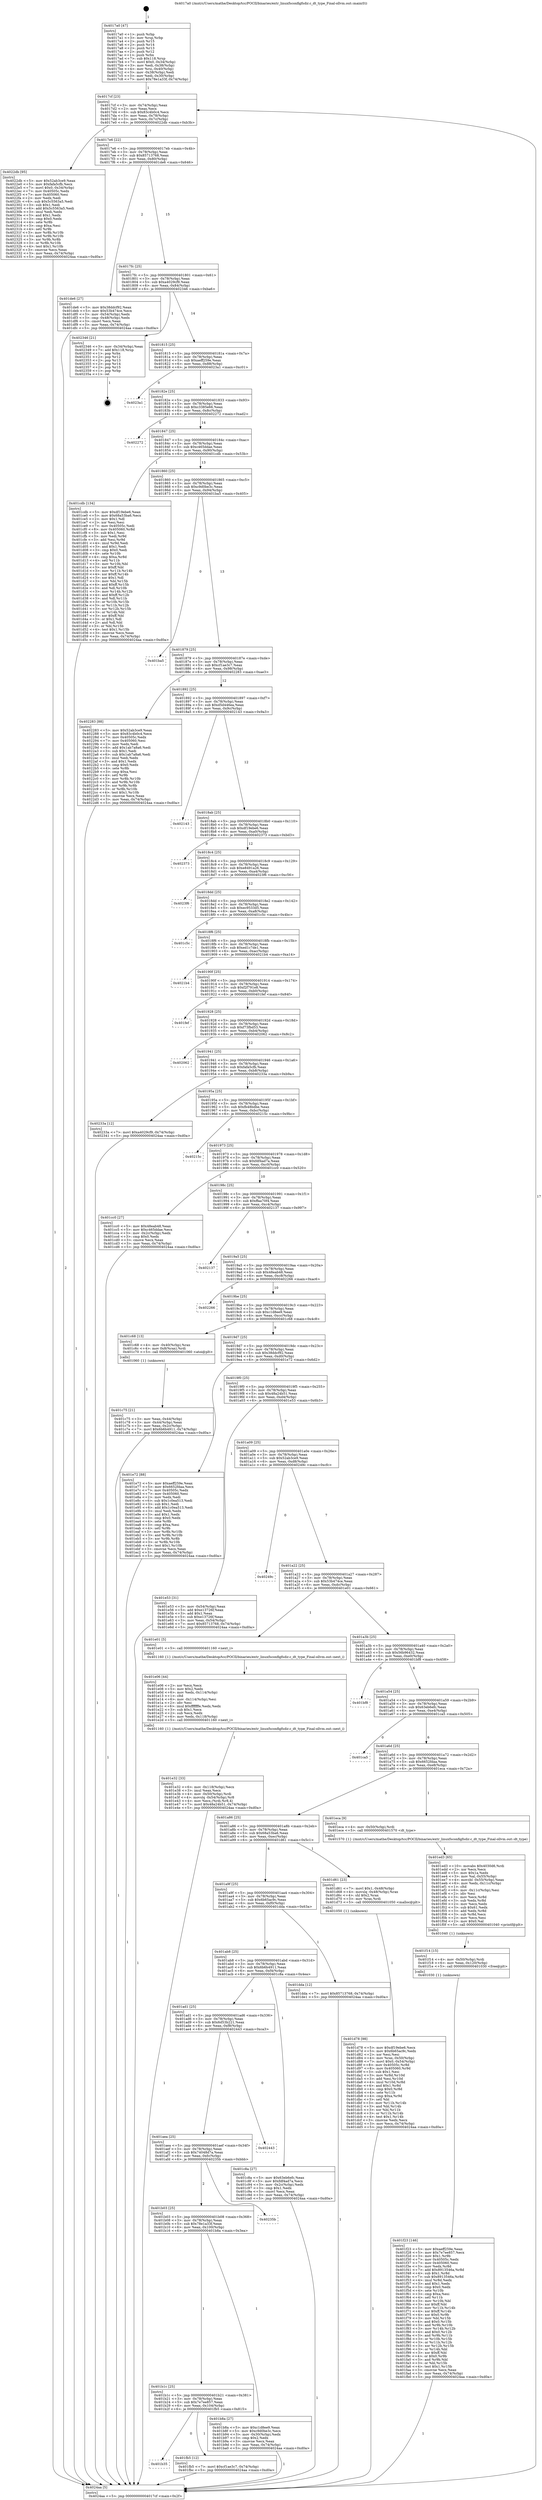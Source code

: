 digraph "0x4017a0" {
  label = "0x4017a0 (/mnt/c/Users/mathe/Desktop/tcc/POCII/binaries/extr_linuxfsconfigfsdir.c_dt_type_Final-ollvm.out::main(0))"
  labelloc = "t"
  node[shape=record]

  Entry [label="",width=0.3,height=0.3,shape=circle,fillcolor=black,style=filled]
  "0x4017cf" [label="{
     0x4017cf [23]\l
     | [instrs]\l
     &nbsp;&nbsp;0x4017cf \<+3\>: mov -0x74(%rbp),%eax\l
     &nbsp;&nbsp;0x4017d2 \<+2\>: mov %eax,%ecx\l
     &nbsp;&nbsp;0x4017d4 \<+6\>: sub $0x83c4b0c4,%ecx\l
     &nbsp;&nbsp;0x4017da \<+3\>: mov %eax,-0x78(%rbp)\l
     &nbsp;&nbsp;0x4017dd \<+3\>: mov %ecx,-0x7c(%rbp)\l
     &nbsp;&nbsp;0x4017e0 \<+6\>: je 00000000004022db \<main+0xb3b\>\l
  }"]
  "0x4022db" [label="{
     0x4022db [95]\l
     | [instrs]\l
     &nbsp;&nbsp;0x4022db \<+5\>: mov $0x52ab3ce9,%eax\l
     &nbsp;&nbsp;0x4022e0 \<+5\>: mov $0xfafa5cfb,%ecx\l
     &nbsp;&nbsp;0x4022e5 \<+7\>: movl $0x0,-0x34(%rbp)\l
     &nbsp;&nbsp;0x4022ec \<+7\>: mov 0x40505c,%edx\l
     &nbsp;&nbsp;0x4022f3 \<+7\>: mov 0x405060,%esi\l
     &nbsp;&nbsp;0x4022fa \<+2\>: mov %edx,%edi\l
     &nbsp;&nbsp;0x4022fc \<+6\>: sub $0x5c5563a5,%edi\l
     &nbsp;&nbsp;0x402302 \<+3\>: sub $0x1,%edi\l
     &nbsp;&nbsp;0x402305 \<+6\>: add $0x5c5563a5,%edi\l
     &nbsp;&nbsp;0x40230b \<+3\>: imul %edi,%edx\l
     &nbsp;&nbsp;0x40230e \<+3\>: and $0x1,%edx\l
     &nbsp;&nbsp;0x402311 \<+3\>: cmp $0x0,%edx\l
     &nbsp;&nbsp;0x402314 \<+4\>: sete %r8b\l
     &nbsp;&nbsp;0x402318 \<+3\>: cmp $0xa,%esi\l
     &nbsp;&nbsp;0x40231b \<+4\>: setl %r9b\l
     &nbsp;&nbsp;0x40231f \<+3\>: mov %r8b,%r10b\l
     &nbsp;&nbsp;0x402322 \<+3\>: and %r9b,%r10b\l
     &nbsp;&nbsp;0x402325 \<+3\>: xor %r9b,%r8b\l
     &nbsp;&nbsp;0x402328 \<+3\>: or %r8b,%r10b\l
     &nbsp;&nbsp;0x40232b \<+4\>: test $0x1,%r10b\l
     &nbsp;&nbsp;0x40232f \<+3\>: cmovne %ecx,%eax\l
     &nbsp;&nbsp;0x402332 \<+3\>: mov %eax,-0x74(%rbp)\l
     &nbsp;&nbsp;0x402335 \<+5\>: jmp 00000000004024aa \<main+0xd0a\>\l
  }"]
  "0x4017e6" [label="{
     0x4017e6 [22]\l
     | [instrs]\l
     &nbsp;&nbsp;0x4017e6 \<+5\>: jmp 00000000004017eb \<main+0x4b\>\l
     &nbsp;&nbsp;0x4017eb \<+3\>: mov -0x78(%rbp),%eax\l
     &nbsp;&nbsp;0x4017ee \<+5\>: sub $0x85713768,%eax\l
     &nbsp;&nbsp;0x4017f3 \<+3\>: mov %eax,-0x80(%rbp)\l
     &nbsp;&nbsp;0x4017f6 \<+6\>: je 0000000000401de6 \<main+0x646\>\l
  }"]
  Exit [label="",width=0.3,height=0.3,shape=circle,fillcolor=black,style=filled,peripheries=2]
  "0x401de6" [label="{
     0x401de6 [27]\l
     | [instrs]\l
     &nbsp;&nbsp;0x401de6 \<+5\>: mov $0x38ddcf92,%eax\l
     &nbsp;&nbsp;0x401deb \<+5\>: mov $0x53b474ce,%ecx\l
     &nbsp;&nbsp;0x401df0 \<+3\>: mov -0x54(%rbp),%edx\l
     &nbsp;&nbsp;0x401df3 \<+3\>: cmp -0x48(%rbp),%edx\l
     &nbsp;&nbsp;0x401df6 \<+3\>: cmovl %ecx,%eax\l
     &nbsp;&nbsp;0x401df9 \<+3\>: mov %eax,-0x74(%rbp)\l
     &nbsp;&nbsp;0x401dfc \<+5\>: jmp 00000000004024aa \<main+0xd0a\>\l
  }"]
  "0x4017fc" [label="{
     0x4017fc [25]\l
     | [instrs]\l
     &nbsp;&nbsp;0x4017fc \<+5\>: jmp 0000000000401801 \<main+0x61\>\l
     &nbsp;&nbsp;0x401801 \<+3\>: mov -0x78(%rbp),%eax\l
     &nbsp;&nbsp;0x401804 \<+5\>: sub $0xa4029cf9,%eax\l
     &nbsp;&nbsp;0x401809 \<+6\>: mov %eax,-0x84(%rbp)\l
     &nbsp;&nbsp;0x40180f \<+6\>: je 0000000000402346 \<main+0xba6\>\l
  }"]
  "0x401b35" [label="{
     0x401b35\l
  }", style=dashed]
  "0x402346" [label="{
     0x402346 [21]\l
     | [instrs]\l
     &nbsp;&nbsp;0x402346 \<+3\>: mov -0x34(%rbp),%eax\l
     &nbsp;&nbsp;0x402349 \<+7\>: add $0x118,%rsp\l
     &nbsp;&nbsp;0x402350 \<+1\>: pop %rbx\l
     &nbsp;&nbsp;0x402351 \<+2\>: pop %r12\l
     &nbsp;&nbsp;0x402353 \<+2\>: pop %r13\l
     &nbsp;&nbsp;0x402355 \<+2\>: pop %r14\l
     &nbsp;&nbsp;0x402357 \<+2\>: pop %r15\l
     &nbsp;&nbsp;0x402359 \<+1\>: pop %rbp\l
     &nbsp;&nbsp;0x40235a \<+1\>: ret\l
  }"]
  "0x401815" [label="{
     0x401815 [25]\l
     | [instrs]\l
     &nbsp;&nbsp;0x401815 \<+5\>: jmp 000000000040181a \<main+0x7a\>\l
     &nbsp;&nbsp;0x40181a \<+3\>: mov -0x78(%rbp),%eax\l
     &nbsp;&nbsp;0x40181d \<+5\>: sub $0xaeff259e,%eax\l
     &nbsp;&nbsp;0x401822 \<+6\>: mov %eax,-0x88(%rbp)\l
     &nbsp;&nbsp;0x401828 \<+6\>: je 00000000004023a1 \<main+0xc01\>\l
  }"]
  "0x401fb5" [label="{
     0x401fb5 [12]\l
     | [instrs]\l
     &nbsp;&nbsp;0x401fb5 \<+7\>: movl $0xcf1ae3c7,-0x74(%rbp)\l
     &nbsp;&nbsp;0x401fbc \<+5\>: jmp 00000000004024aa \<main+0xd0a\>\l
  }"]
  "0x4023a1" [label="{
     0x4023a1\l
  }", style=dashed]
  "0x40182e" [label="{
     0x40182e [25]\l
     | [instrs]\l
     &nbsp;&nbsp;0x40182e \<+5\>: jmp 0000000000401833 \<main+0x93\>\l
     &nbsp;&nbsp;0x401833 \<+3\>: mov -0x78(%rbp),%eax\l
     &nbsp;&nbsp;0x401836 \<+5\>: sub $0xc3385e66,%eax\l
     &nbsp;&nbsp;0x40183b \<+6\>: mov %eax,-0x8c(%rbp)\l
     &nbsp;&nbsp;0x401841 \<+6\>: je 0000000000402272 \<main+0xad2\>\l
  }"]
  "0x401f23" [label="{
     0x401f23 [146]\l
     | [instrs]\l
     &nbsp;&nbsp;0x401f23 \<+5\>: mov $0xaeff259e,%eax\l
     &nbsp;&nbsp;0x401f28 \<+5\>: mov $0x7e7ee857,%ecx\l
     &nbsp;&nbsp;0x401f2d \<+3\>: mov $0x1,%r9b\l
     &nbsp;&nbsp;0x401f30 \<+7\>: mov 0x40505c,%edx\l
     &nbsp;&nbsp;0x401f37 \<+7\>: mov 0x405060,%esi\l
     &nbsp;&nbsp;0x401f3e \<+3\>: mov %edx,%r8d\l
     &nbsp;&nbsp;0x401f41 \<+7\>: add $0x8913546a,%r8d\l
     &nbsp;&nbsp;0x401f48 \<+4\>: sub $0x1,%r8d\l
     &nbsp;&nbsp;0x401f4c \<+7\>: sub $0x8913546a,%r8d\l
     &nbsp;&nbsp;0x401f53 \<+4\>: imul %r8d,%edx\l
     &nbsp;&nbsp;0x401f57 \<+3\>: and $0x1,%edx\l
     &nbsp;&nbsp;0x401f5a \<+3\>: cmp $0x0,%edx\l
     &nbsp;&nbsp;0x401f5d \<+4\>: sete %r10b\l
     &nbsp;&nbsp;0x401f61 \<+3\>: cmp $0xa,%esi\l
     &nbsp;&nbsp;0x401f64 \<+4\>: setl %r11b\l
     &nbsp;&nbsp;0x401f68 \<+3\>: mov %r10b,%bl\l
     &nbsp;&nbsp;0x401f6b \<+3\>: xor $0xff,%bl\l
     &nbsp;&nbsp;0x401f6e \<+3\>: mov %r11b,%r14b\l
     &nbsp;&nbsp;0x401f71 \<+4\>: xor $0xff,%r14b\l
     &nbsp;&nbsp;0x401f75 \<+4\>: xor $0x0,%r9b\l
     &nbsp;&nbsp;0x401f79 \<+3\>: mov %bl,%r15b\l
     &nbsp;&nbsp;0x401f7c \<+4\>: and $0x0,%r15b\l
     &nbsp;&nbsp;0x401f80 \<+3\>: and %r9b,%r10b\l
     &nbsp;&nbsp;0x401f83 \<+3\>: mov %r14b,%r12b\l
     &nbsp;&nbsp;0x401f86 \<+4\>: and $0x0,%r12b\l
     &nbsp;&nbsp;0x401f8a \<+3\>: and %r9b,%r11b\l
     &nbsp;&nbsp;0x401f8d \<+3\>: or %r10b,%r15b\l
     &nbsp;&nbsp;0x401f90 \<+3\>: or %r11b,%r12b\l
     &nbsp;&nbsp;0x401f93 \<+3\>: xor %r12b,%r15b\l
     &nbsp;&nbsp;0x401f96 \<+3\>: or %r14b,%bl\l
     &nbsp;&nbsp;0x401f99 \<+3\>: xor $0xff,%bl\l
     &nbsp;&nbsp;0x401f9c \<+4\>: or $0x0,%r9b\l
     &nbsp;&nbsp;0x401fa0 \<+3\>: and %r9b,%bl\l
     &nbsp;&nbsp;0x401fa3 \<+3\>: or %bl,%r15b\l
     &nbsp;&nbsp;0x401fa6 \<+4\>: test $0x1,%r15b\l
     &nbsp;&nbsp;0x401faa \<+3\>: cmovne %ecx,%eax\l
     &nbsp;&nbsp;0x401fad \<+3\>: mov %eax,-0x74(%rbp)\l
     &nbsp;&nbsp;0x401fb0 \<+5\>: jmp 00000000004024aa \<main+0xd0a\>\l
  }"]
  "0x402272" [label="{
     0x402272\l
  }", style=dashed]
  "0x401847" [label="{
     0x401847 [25]\l
     | [instrs]\l
     &nbsp;&nbsp;0x401847 \<+5\>: jmp 000000000040184c \<main+0xac\>\l
     &nbsp;&nbsp;0x40184c \<+3\>: mov -0x78(%rbp),%eax\l
     &nbsp;&nbsp;0x40184f \<+5\>: sub $0xc465ddae,%eax\l
     &nbsp;&nbsp;0x401854 \<+6\>: mov %eax,-0x90(%rbp)\l
     &nbsp;&nbsp;0x40185a \<+6\>: je 0000000000401cdb \<main+0x53b\>\l
  }"]
  "0x401f14" [label="{
     0x401f14 [15]\l
     | [instrs]\l
     &nbsp;&nbsp;0x401f14 \<+4\>: mov -0x50(%rbp),%rdi\l
     &nbsp;&nbsp;0x401f18 \<+6\>: mov %eax,-0x120(%rbp)\l
     &nbsp;&nbsp;0x401f1e \<+5\>: call 0000000000401030 \<free@plt\>\l
     | [calls]\l
     &nbsp;&nbsp;0x401030 \{1\} (unknown)\l
  }"]
  "0x401cdb" [label="{
     0x401cdb [134]\l
     | [instrs]\l
     &nbsp;&nbsp;0x401cdb \<+5\>: mov $0xdf19ebe6,%eax\l
     &nbsp;&nbsp;0x401ce0 \<+5\>: mov $0x68a53ba6,%ecx\l
     &nbsp;&nbsp;0x401ce5 \<+2\>: mov $0x1,%dl\l
     &nbsp;&nbsp;0x401ce7 \<+2\>: xor %esi,%esi\l
     &nbsp;&nbsp;0x401ce9 \<+7\>: mov 0x40505c,%edi\l
     &nbsp;&nbsp;0x401cf0 \<+8\>: mov 0x405060,%r8d\l
     &nbsp;&nbsp;0x401cf8 \<+3\>: sub $0x1,%esi\l
     &nbsp;&nbsp;0x401cfb \<+3\>: mov %edi,%r9d\l
     &nbsp;&nbsp;0x401cfe \<+3\>: add %esi,%r9d\l
     &nbsp;&nbsp;0x401d01 \<+4\>: imul %r9d,%edi\l
     &nbsp;&nbsp;0x401d05 \<+3\>: and $0x1,%edi\l
     &nbsp;&nbsp;0x401d08 \<+3\>: cmp $0x0,%edi\l
     &nbsp;&nbsp;0x401d0b \<+4\>: sete %r10b\l
     &nbsp;&nbsp;0x401d0f \<+4\>: cmp $0xa,%r8d\l
     &nbsp;&nbsp;0x401d13 \<+4\>: setl %r11b\l
     &nbsp;&nbsp;0x401d17 \<+3\>: mov %r10b,%bl\l
     &nbsp;&nbsp;0x401d1a \<+3\>: xor $0xff,%bl\l
     &nbsp;&nbsp;0x401d1d \<+3\>: mov %r11b,%r14b\l
     &nbsp;&nbsp;0x401d20 \<+4\>: xor $0xff,%r14b\l
     &nbsp;&nbsp;0x401d24 \<+3\>: xor $0x1,%dl\l
     &nbsp;&nbsp;0x401d27 \<+3\>: mov %bl,%r15b\l
     &nbsp;&nbsp;0x401d2a \<+4\>: and $0xff,%r15b\l
     &nbsp;&nbsp;0x401d2e \<+3\>: and %dl,%r10b\l
     &nbsp;&nbsp;0x401d31 \<+3\>: mov %r14b,%r12b\l
     &nbsp;&nbsp;0x401d34 \<+4\>: and $0xff,%r12b\l
     &nbsp;&nbsp;0x401d38 \<+3\>: and %dl,%r11b\l
     &nbsp;&nbsp;0x401d3b \<+3\>: or %r10b,%r15b\l
     &nbsp;&nbsp;0x401d3e \<+3\>: or %r11b,%r12b\l
     &nbsp;&nbsp;0x401d41 \<+3\>: xor %r12b,%r15b\l
     &nbsp;&nbsp;0x401d44 \<+3\>: or %r14b,%bl\l
     &nbsp;&nbsp;0x401d47 \<+3\>: xor $0xff,%bl\l
     &nbsp;&nbsp;0x401d4a \<+3\>: or $0x1,%dl\l
     &nbsp;&nbsp;0x401d4d \<+2\>: and %dl,%bl\l
     &nbsp;&nbsp;0x401d4f \<+3\>: or %bl,%r15b\l
     &nbsp;&nbsp;0x401d52 \<+4\>: test $0x1,%r15b\l
     &nbsp;&nbsp;0x401d56 \<+3\>: cmovne %ecx,%eax\l
     &nbsp;&nbsp;0x401d59 \<+3\>: mov %eax,-0x74(%rbp)\l
     &nbsp;&nbsp;0x401d5c \<+5\>: jmp 00000000004024aa \<main+0xd0a\>\l
  }"]
  "0x401860" [label="{
     0x401860 [25]\l
     | [instrs]\l
     &nbsp;&nbsp;0x401860 \<+5\>: jmp 0000000000401865 \<main+0xc5\>\l
     &nbsp;&nbsp;0x401865 \<+3\>: mov -0x78(%rbp),%eax\l
     &nbsp;&nbsp;0x401868 \<+5\>: sub $0xc9d0be3c,%eax\l
     &nbsp;&nbsp;0x40186d \<+6\>: mov %eax,-0x94(%rbp)\l
     &nbsp;&nbsp;0x401873 \<+6\>: je 0000000000401ba5 \<main+0x405\>\l
  }"]
  "0x401ed3" [label="{
     0x401ed3 [65]\l
     | [instrs]\l
     &nbsp;&nbsp;0x401ed3 \<+10\>: movabs $0x4030d6,%rdi\l
     &nbsp;&nbsp;0x401edd \<+2\>: xor %ecx,%ecx\l
     &nbsp;&nbsp;0x401edf \<+5\>: mov $0x1a,%edx\l
     &nbsp;&nbsp;0x401ee4 \<+3\>: mov %al,-0x55(%rbp)\l
     &nbsp;&nbsp;0x401ee7 \<+4\>: movzbl -0x55(%rbp),%eax\l
     &nbsp;&nbsp;0x401eeb \<+6\>: mov %edx,-0x11c(%rbp)\l
     &nbsp;&nbsp;0x401ef1 \<+1\>: cltd\l
     &nbsp;&nbsp;0x401ef2 \<+6\>: mov -0x11c(%rbp),%esi\l
     &nbsp;&nbsp;0x401ef8 \<+2\>: idiv %esi\l
     &nbsp;&nbsp;0x401efa \<+3\>: mov %ecx,%r8d\l
     &nbsp;&nbsp;0x401efd \<+3\>: sub %edx,%r8d\l
     &nbsp;&nbsp;0x401f00 \<+2\>: mov %ecx,%edx\l
     &nbsp;&nbsp;0x401f02 \<+3\>: sub $0x61,%edx\l
     &nbsp;&nbsp;0x401f05 \<+3\>: add %edx,%r8d\l
     &nbsp;&nbsp;0x401f08 \<+3\>: sub %r8d,%ecx\l
     &nbsp;&nbsp;0x401f0b \<+2\>: mov %ecx,%esi\l
     &nbsp;&nbsp;0x401f0d \<+2\>: mov $0x0,%al\l
     &nbsp;&nbsp;0x401f0f \<+5\>: call 0000000000401040 \<printf@plt\>\l
     | [calls]\l
     &nbsp;&nbsp;0x401040 \{1\} (unknown)\l
  }"]
  "0x401ba5" [label="{
     0x401ba5\l
  }", style=dashed]
  "0x401879" [label="{
     0x401879 [25]\l
     | [instrs]\l
     &nbsp;&nbsp;0x401879 \<+5\>: jmp 000000000040187e \<main+0xde\>\l
     &nbsp;&nbsp;0x40187e \<+3\>: mov -0x78(%rbp),%eax\l
     &nbsp;&nbsp;0x401881 \<+5\>: sub $0xcf1ae3c7,%eax\l
     &nbsp;&nbsp;0x401886 \<+6\>: mov %eax,-0x98(%rbp)\l
     &nbsp;&nbsp;0x40188c \<+6\>: je 0000000000402283 \<main+0xae3\>\l
  }"]
  "0x401e32" [label="{
     0x401e32 [33]\l
     | [instrs]\l
     &nbsp;&nbsp;0x401e32 \<+6\>: mov -0x118(%rbp),%ecx\l
     &nbsp;&nbsp;0x401e38 \<+3\>: imul %eax,%ecx\l
     &nbsp;&nbsp;0x401e3b \<+4\>: mov -0x50(%rbp),%rdi\l
     &nbsp;&nbsp;0x401e3f \<+4\>: movslq -0x54(%rbp),%r8\l
     &nbsp;&nbsp;0x401e43 \<+4\>: mov %ecx,(%rdi,%r8,4)\l
     &nbsp;&nbsp;0x401e47 \<+7\>: movl $0x48a24b51,-0x74(%rbp)\l
     &nbsp;&nbsp;0x401e4e \<+5\>: jmp 00000000004024aa \<main+0xd0a\>\l
  }"]
  "0x402283" [label="{
     0x402283 [88]\l
     | [instrs]\l
     &nbsp;&nbsp;0x402283 \<+5\>: mov $0x52ab3ce9,%eax\l
     &nbsp;&nbsp;0x402288 \<+5\>: mov $0x83c4b0c4,%ecx\l
     &nbsp;&nbsp;0x40228d \<+7\>: mov 0x40505c,%edx\l
     &nbsp;&nbsp;0x402294 \<+7\>: mov 0x405060,%esi\l
     &nbsp;&nbsp;0x40229b \<+2\>: mov %edx,%edi\l
     &nbsp;&nbsp;0x40229d \<+6\>: add $0x1ab7a8a6,%edi\l
     &nbsp;&nbsp;0x4022a3 \<+3\>: sub $0x1,%edi\l
     &nbsp;&nbsp;0x4022a6 \<+6\>: sub $0x1ab7a8a6,%edi\l
     &nbsp;&nbsp;0x4022ac \<+3\>: imul %edi,%edx\l
     &nbsp;&nbsp;0x4022af \<+3\>: and $0x1,%edx\l
     &nbsp;&nbsp;0x4022b2 \<+3\>: cmp $0x0,%edx\l
     &nbsp;&nbsp;0x4022b5 \<+4\>: sete %r8b\l
     &nbsp;&nbsp;0x4022b9 \<+3\>: cmp $0xa,%esi\l
     &nbsp;&nbsp;0x4022bc \<+4\>: setl %r9b\l
     &nbsp;&nbsp;0x4022c0 \<+3\>: mov %r8b,%r10b\l
     &nbsp;&nbsp;0x4022c3 \<+3\>: and %r9b,%r10b\l
     &nbsp;&nbsp;0x4022c6 \<+3\>: xor %r9b,%r8b\l
     &nbsp;&nbsp;0x4022c9 \<+3\>: or %r8b,%r10b\l
     &nbsp;&nbsp;0x4022cc \<+4\>: test $0x1,%r10b\l
     &nbsp;&nbsp;0x4022d0 \<+3\>: cmovne %ecx,%eax\l
     &nbsp;&nbsp;0x4022d3 \<+3\>: mov %eax,-0x74(%rbp)\l
     &nbsp;&nbsp;0x4022d6 \<+5\>: jmp 00000000004024aa \<main+0xd0a\>\l
  }"]
  "0x401892" [label="{
     0x401892 [25]\l
     | [instrs]\l
     &nbsp;&nbsp;0x401892 \<+5\>: jmp 0000000000401897 \<main+0xf7\>\l
     &nbsp;&nbsp;0x401897 \<+3\>: mov -0x78(%rbp),%eax\l
     &nbsp;&nbsp;0x40189a \<+5\>: sub $0xd5d446ea,%eax\l
     &nbsp;&nbsp;0x40189f \<+6\>: mov %eax,-0x9c(%rbp)\l
     &nbsp;&nbsp;0x4018a5 \<+6\>: je 0000000000402143 \<main+0x9a3\>\l
  }"]
  "0x401e06" [label="{
     0x401e06 [44]\l
     | [instrs]\l
     &nbsp;&nbsp;0x401e06 \<+2\>: xor %ecx,%ecx\l
     &nbsp;&nbsp;0x401e08 \<+5\>: mov $0x2,%edx\l
     &nbsp;&nbsp;0x401e0d \<+6\>: mov %edx,-0x114(%rbp)\l
     &nbsp;&nbsp;0x401e13 \<+1\>: cltd\l
     &nbsp;&nbsp;0x401e14 \<+6\>: mov -0x114(%rbp),%esi\l
     &nbsp;&nbsp;0x401e1a \<+2\>: idiv %esi\l
     &nbsp;&nbsp;0x401e1c \<+6\>: imul $0xfffffffe,%edx,%edx\l
     &nbsp;&nbsp;0x401e22 \<+3\>: sub $0x1,%ecx\l
     &nbsp;&nbsp;0x401e25 \<+2\>: sub %ecx,%edx\l
     &nbsp;&nbsp;0x401e27 \<+6\>: mov %edx,-0x118(%rbp)\l
     &nbsp;&nbsp;0x401e2d \<+5\>: call 0000000000401160 \<next_i\>\l
     | [calls]\l
     &nbsp;&nbsp;0x401160 \{1\} (/mnt/c/Users/mathe/Desktop/tcc/POCII/binaries/extr_linuxfsconfigfsdir.c_dt_type_Final-ollvm.out::next_i)\l
  }"]
  "0x402143" [label="{
     0x402143\l
  }", style=dashed]
  "0x4018ab" [label="{
     0x4018ab [25]\l
     | [instrs]\l
     &nbsp;&nbsp;0x4018ab \<+5\>: jmp 00000000004018b0 \<main+0x110\>\l
     &nbsp;&nbsp;0x4018b0 \<+3\>: mov -0x78(%rbp),%eax\l
     &nbsp;&nbsp;0x4018b3 \<+5\>: sub $0xdf19ebe6,%eax\l
     &nbsp;&nbsp;0x4018b8 \<+6\>: mov %eax,-0xa0(%rbp)\l
     &nbsp;&nbsp;0x4018be \<+6\>: je 0000000000402373 \<main+0xbd3\>\l
  }"]
  "0x401d78" [label="{
     0x401d78 [98]\l
     | [instrs]\l
     &nbsp;&nbsp;0x401d78 \<+5\>: mov $0xdf19ebe6,%ecx\l
     &nbsp;&nbsp;0x401d7d \<+5\>: mov $0x6b65ac9c,%edx\l
     &nbsp;&nbsp;0x401d82 \<+2\>: xor %esi,%esi\l
     &nbsp;&nbsp;0x401d84 \<+4\>: mov %rax,-0x50(%rbp)\l
     &nbsp;&nbsp;0x401d88 \<+7\>: movl $0x0,-0x54(%rbp)\l
     &nbsp;&nbsp;0x401d8f \<+8\>: mov 0x40505c,%r8d\l
     &nbsp;&nbsp;0x401d97 \<+8\>: mov 0x405060,%r9d\l
     &nbsp;&nbsp;0x401d9f \<+3\>: sub $0x1,%esi\l
     &nbsp;&nbsp;0x401da2 \<+3\>: mov %r8d,%r10d\l
     &nbsp;&nbsp;0x401da5 \<+3\>: add %esi,%r10d\l
     &nbsp;&nbsp;0x401da8 \<+4\>: imul %r10d,%r8d\l
     &nbsp;&nbsp;0x401dac \<+4\>: and $0x1,%r8d\l
     &nbsp;&nbsp;0x401db0 \<+4\>: cmp $0x0,%r8d\l
     &nbsp;&nbsp;0x401db4 \<+4\>: sete %r11b\l
     &nbsp;&nbsp;0x401db8 \<+4\>: cmp $0xa,%r9d\l
     &nbsp;&nbsp;0x401dbc \<+3\>: setl %bl\l
     &nbsp;&nbsp;0x401dbf \<+3\>: mov %r11b,%r14b\l
     &nbsp;&nbsp;0x401dc2 \<+3\>: and %bl,%r14b\l
     &nbsp;&nbsp;0x401dc5 \<+3\>: xor %bl,%r11b\l
     &nbsp;&nbsp;0x401dc8 \<+3\>: or %r11b,%r14b\l
     &nbsp;&nbsp;0x401dcb \<+4\>: test $0x1,%r14b\l
     &nbsp;&nbsp;0x401dcf \<+3\>: cmovne %edx,%ecx\l
     &nbsp;&nbsp;0x401dd2 \<+3\>: mov %ecx,-0x74(%rbp)\l
     &nbsp;&nbsp;0x401dd5 \<+5\>: jmp 00000000004024aa \<main+0xd0a\>\l
  }"]
  "0x402373" [label="{
     0x402373\l
  }", style=dashed]
  "0x4018c4" [label="{
     0x4018c4 [25]\l
     | [instrs]\l
     &nbsp;&nbsp;0x4018c4 \<+5\>: jmp 00000000004018c9 \<main+0x129\>\l
     &nbsp;&nbsp;0x4018c9 \<+3\>: mov -0x78(%rbp),%eax\l
     &nbsp;&nbsp;0x4018cc \<+5\>: sub $0xe8491a26,%eax\l
     &nbsp;&nbsp;0x4018d1 \<+6\>: mov %eax,-0xa4(%rbp)\l
     &nbsp;&nbsp;0x4018d7 \<+6\>: je 00000000004023f6 \<main+0xc56\>\l
  }"]
  "0x401c75" [label="{
     0x401c75 [21]\l
     | [instrs]\l
     &nbsp;&nbsp;0x401c75 \<+3\>: mov %eax,-0x44(%rbp)\l
     &nbsp;&nbsp;0x401c78 \<+3\>: mov -0x44(%rbp),%eax\l
     &nbsp;&nbsp;0x401c7b \<+3\>: mov %eax,-0x2c(%rbp)\l
     &nbsp;&nbsp;0x401c7e \<+7\>: movl $0x6b6b4911,-0x74(%rbp)\l
     &nbsp;&nbsp;0x401c85 \<+5\>: jmp 00000000004024aa \<main+0xd0a\>\l
  }"]
  "0x4023f6" [label="{
     0x4023f6\l
  }", style=dashed]
  "0x4018dd" [label="{
     0x4018dd [25]\l
     | [instrs]\l
     &nbsp;&nbsp;0x4018dd \<+5\>: jmp 00000000004018e2 \<main+0x142\>\l
     &nbsp;&nbsp;0x4018e2 \<+3\>: mov -0x78(%rbp),%eax\l
     &nbsp;&nbsp;0x4018e5 \<+5\>: sub $0xec9533d5,%eax\l
     &nbsp;&nbsp;0x4018ea \<+6\>: mov %eax,-0xa8(%rbp)\l
     &nbsp;&nbsp;0x4018f0 \<+6\>: je 0000000000401c5c \<main+0x4bc\>\l
  }"]
  "0x4017a0" [label="{
     0x4017a0 [47]\l
     | [instrs]\l
     &nbsp;&nbsp;0x4017a0 \<+1\>: push %rbp\l
     &nbsp;&nbsp;0x4017a1 \<+3\>: mov %rsp,%rbp\l
     &nbsp;&nbsp;0x4017a4 \<+2\>: push %r15\l
     &nbsp;&nbsp;0x4017a6 \<+2\>: push %r14\l
     &nbsp;&nbsp;0x4017a8 \<+2\>: push %r13\l
     &nbsp;&nbsp;0x4017aa \<+2\>: push %r12\l
     &nbsp;&nbsp;0x4017ac \<+1\>: push %rbx\l
     &nbsp;&nbsp;0x4017ad \<+7\>: sub $0x118,%rsp\l
     &nbsp;&nbsp;0x4017b4 \<+7\>: movl $0x0,-0x34(%rbp)\l
     &nbsp;&nbsp;0x4017bb \<+3\>: mov %edi,-0x38(%rbp)\l
     &nbsp;&nbsp;0x4017be \<+4\>: mov %rsi,-0x40(%rbp)\l
     &nbsp;&nbsp;0x4017c2 \<+3\>: mov -0x38(%rbp),%edi\l
     &nbsp;&nbsp;0x4017c5 \<+3\>: mov %edi,-0x30(%rbp)\l
     &nbsp;&nbsp;0x4017c8 \<+7\>: movl $0x78e1a33f,-0x74(%rbp)\l
  }"]
  "0x401c5c" [label="{
     0x401c5c\l
  }", style=dashed]
  "0x4018f6" [label="{
     0x4018f6 [25]\l
     | [instrs]\l
     &nbsp;&nbsp;0x4018f6 \<+5\>: jmp 00000000004018fb \<main+0x15b\>\l
     &nbsp;&nbsp;0x4018fb \<+3\>: mov -0x78(%rbp),%eax\l
     &nbsp;&nbsp;0x4018fe \<+5\>: sub $0xed1c7de1,%eax\l
     &nbsp;&nbsp;0x401903 \<+6\>: mov %eax,-0xac(%rbp)\l
     &nbsp;&nbsp;0x401909 \<+6\>: je 00000000004021b4 \<main+0xa14\>\l
  }"]
  "0x4024aa" [label="{
     0x4024aa [5]\l
     | [instrs]\l
     &nbsp;&nbsp;0x4024aa \<+5\>: jmp 00000000004017cf \<main+0x2f\>\l
  }"]
  "0x4021b4" [label="{
     0x4021b4\l
  }", style=dashed]
  "0x40190f" [label="{
     0x40190f [25]\l
     | [instrs]\l
     &nbsp;&nbsp;0x40190f \<+5\>: jmp 0000000000401914 \<main+0x174\>\l
     &nbsp;&nbsp;0x401914 \<+3\>: mov -0x78(%rbp),%eax\l
     &nbsp;&nbsp;0x401917 \<+5\>: sub $0xf2f791e8,%eax\l
     &nbsp;&nbsp;0x40191c \<+6\>: mov %eax,-0xb0(%rbp)\l
     &nbsp;&nbsp;0x401922 \<+6\>: je 0000000000401fef \<main+0x84f\>\l
  }"]
  "0x401b1c" [label="{
     0x401b1c [25]\l
     | [instrs]\l
     &nbsp;&nbsp;0x401b1c \<+5\>: jmp 0000000000401b21 \<main+0x381\>\l
     &nbsp;&nbsp;0x401b21 \<+3\>: mov -0x78(%rbp),%eax\l
     &nbsp;&nbsp;0x401b24 \<+5\>: sub $0x7e7ee857,%eax\l
     &nbsp;&nbsp;0x401b29 \<+6\>: mov %eax,-0x104(%rbp)\l
     &nbsp;&nbsp;0x401b2f \<+6\>: je 0000000000401fb5 \<main+0x815\>\l
  }"]
  "0x401fef" [label="{
     0x401fef\l
  }", style=dashed]
  "0x401928" [label="{
     0x401928 [25]\l
     | [instrs]\l
     &nbsp;&nbsp;0x401928 \<+5\>: jmp 000000000040192d \<main+0x18d\>\l
     &nbsp;&nbsp;0x40192d \<+3\>: mov -0x78(%rbp),%eax\l
     &nbsp;&nbsp;0x401930 \<+5\>: sub $0xf73fbd53,%eax\l
     &nbsp;&nbsp;0x401935 \<+6\>: mov %eax,-0xb4(%rbp)\l
     &nbsp;&nbsp;0x40193b \<+6\>: je 0000000000402062 \<main+0x8c2\>\l
  }"]
  "0x401b8a" [label="{
     0x401b8a [27]\l
     | [instrs]\l
     &nbsp;&nbsp;0x401b8a \<+5\>: mov $0xc1d8ee9,%eax\l
     &nbsp;&nbsp;0x401b8f \<+5\>: mov $0xc9d0be3c,%ecx\l
     &nbsp;&nbsp;0x401b94 \<+3\>: mov -0x30(%rbp),%edx\l
     &nbsp;&nbsp;0x401b97 \<+3\>: cmp $0x2,%edx\l
     &nbsp;&nbsp;0x401b9a \<+3\>: cmovne %ecx,%eax\l
     &nbsp;&nbsp;0x401b9d \<+3\>: mov %eax,-0x74(%rbp)\l
     &nbsp;&nbsp;0x401ba0 \<+5\>: jmp 00000000004024aa \<main+0xd0a\>\l
  }"]
  "0x402062" [label="{
     0x402062\l
  }", style=dashed]
  "0x401941" [label="{
     0x401941 [25]\l
     | [instrs]\l
     &nbsp;&nbsp;0x401941 \<+5\>: jmp 0000000000401946 \<main+0x1a6\>\l
     &nbsp;&nbsp;0x401946 \<+3\>: mov -0x78(%rbp),%eax\l
     &nbsp;&nbsp;0x401949 \<+5\>: sub $0xfafa5cfb,%eax\l
     &nbsp;&nbsp;0x40194e \<+6\>: mov %eax,-0xb8(%rbp)\l
     &nbsp;&nbsp;0x401954 \<+6\>: je 000000000040233a \<main+0xb9a\>\l
  }"]
  "0x401b03" [label="{
     0x401b03 [25]\l
     | [instrs]\l
     &nbsp;&nbsp;0x401b03 \<+5\>: jmp 0000000000401b08 \<main+0x368\>\l
     &nbsp;&nbsp;0x401b08 \<+3\>: mov -0x78(%rbp),%eax\l
     &nbsp;&nbsp;0x401b0b \<+5\>: sub $0x78e1a33f,%eax\l
     &nbsp;&nbsp;0x401b10 \<+6\>: mov %eax,-0x100(%rbp)\l
     &nbsp;&nbsp;0x401b16 \<+6\>: je 0000000000401b8a \<main+0x3ea\>\l
  }"]
  "0x40233a" [label="{
     0x40233a [12]\l
     | [instrs]\l
     &nbsp;&nbsp;0x40233a \<+7\>: movl $0xa4029cf9,-0x74(%rbp)\l
     &nbsp;&nbsp;0x402341 \<+5\>: jmp 00000000004024aa \<main+0xd0a\>\l
  }"]
  "0x40195a" [label="{
     0x40195a [25]\l
     | [instrs]\l
     &nbsp;&nbsp;0x40195a \<+5\>: jmp 000000000040195f \<main+0x1bf\>\l
     &nbsp;&nbsp;0x40195f \<+3\>: mov -0x78(%rbp),%eax\l
     &nbsp;&nbsp;0x401962 \<+5\>: sub $0xfb48bdbe,%eax\l
     &nbsp;&nbsp;0x401967 \<+6\>: mov %eax,-0xbc(%rbp)\l
     &nbsp;&nbsp;0x40196d \<+6\>: je 000000000040215c \<main+0x9bc\>\l
  }"]
  "0x40235b" [label="{
     0x40235b\l
  }", style=dashed]
  "0x40215c" [label="{
     0x40215c\l
  }", style=dashed]
  "0x401973" [label="{
     0x401973 [25]\l
     | [instrs]\l
     &nbsp;&nbsp;0x401973 \<+5\>: jmp 0000000000401978 \<main+0x1d8\>\l
     &nbsp;&nbsp;0x401978 \<+3\>: mov -0x78(%rbp),%eax\l
     &nbsp;&nbsp;0x40197b \<+5\>: sub $0xfdf4ad7a,%eax\l
     &nbsp;&nbsp;0x401980 \<+6\>: mov %eax,-0xc0(%rbp)\l
     &nbsp;&nbsp;0x401986 \<+6\>: je 0000000000401cc0 \<main+0x520\>\l
  }"]
  "0x401aea" [label="{
     0x401aea [25]\l
     | [instrs]\l
     &nbsp;&nbsp;0x401aea \<+5\>: jmp 0000000000401aef \<main+0x34f\>\l
     &nbsp;&nbsp;0x401aef \<+3\>: mov -0x78(%rbp),%eax\l
     &nbsp;&nbsp;0x401af2 \<+5\>: sub $0x74048d7a,%eax\l
     &nbsp;&nbsp;0x401af7 \<+6\>: mov %eax,-0xfc(%rbp)\l
     &nbsp;&nbsp;0x401afd \<+6\>: je 000000000040235b \<main+0xbbb\>\l
  }"]
  "0x401cc0" [label="{
     0x401cc0 [27]\l
     | [instrs]\l
     &nbsp;&nbsp;0x401cc0 \<+5\>: mov $0x48eab48,%eax\l
     &nbsp;&nbsp;0x401cc5 \<+5\>: mov $0xc465ddae,%ecx\l
     &nbsp;&nbsp;0x401cca \<+3\>: mov -0x2c(%rbp),%edx\l
     &nbsp;&nbsp;0x401ccd \<+3\>: cmp $0x0,%edx\l
     &nbsp;&nbsp;0x401cd0 \<+3\>: cmove %ecx,%eax\l
     &nbsp;&nbsp;0x401cd3 \<+3\>: mov %eax,-0x74(%rbp)\l
     &nbsp;&nbsp;0x401cd6 \<+5\>: jmp 00000000004024aa \<main+0xd0a\>\l
  }"]
  "0x40198c" [label="{
     0x40198c [25]\l
     | [instrs]\l
     &nbsp;&nbsp;0x40198c \<+5\>: jmp 0000000000401991 \<main+0x1f1\>\l
     &nbsp;&nbsp;0x401991 \<+3\>: mov -0x78(%rbp),%eax\l
     &nbsp;&nbsp;0x401994 \<+5\>: sub $0xffaa70f4,%eax\l
     &nbsp;&nbsp;0x401999 \<+6\>: mov %eax,-0xc4(%rbp)\l
     &nbsp;&nbsp;0x40199f \<+6\>: je 0000000000402137 \<main+0x997\>\l
  }"]
  "0x402443" [label="{
     0x402443\l
  }", style=dashed]
  "0x402137" [label="{
     0x402137\l
  }", style=dashed]
  "0x4019a5" [label="{
     0x4019a5 [25]\l
     | [instrs]\l
     &nbsp;&nbsp;0x4019a5 \<+5\>: jmp 00000000004019aa \<main+0x20a\>\l
     &nbsp;&nbsp;0x4019aa \<+3\>: mov -0x78(%rbp),%eax\l
     &nbsp;&nbsp;0x4019ad \<+5\>: sub $0x48eab48,%eax\l
     &nbsp;&nbsp;0x4019b2 \<+6\>: mov %eax,-0xc8(%rbp)\l
     &nbsp;&nbsp;0x4019b8 \<+6\>: je 0000000000402266 \<main+0xac6\>\l
  }"]
  "0x401ad1" [label="{
     0x401ad1 [25]\l
     | [instrs]\l
     &nbsp;&nbsp;0x401ad1 \<+5\>: jmp 0000000000401ad6 \<main+0x336\>\l
     &nbsp;&nbsp;0x401ad6 \<+3\>: mov -0x78(%rbp),%eax\l
     &nbsp;&nbsp;0x401ad9 \<+5\>: sub $0x6d53b221,%eax\l
     &nbsp;&nbsp;0x401ade \<+6\>: mov %eax,-0xf8(%rbp)\l
     &nbsp;&nbsp;0x401ae4 \<+6\>: je 0000000000402443 \<main+0xca3\>\l
  }"]
  "0x402266" [label="{
     0x402266\l
  }", style=dashed]
  "0x4019be" [label="{
     0x4019be [25]\l
     | [instrs]\l
     &nbsp;&nbsp;0x4019be \<+5\>: jmp 00000000004019c3 \<main+0x223\>\l
     &nbsp;&nbsp;0x4019c3 \<+3\>: mov -0x78(%rbp),%eax\l
     &nbsp;&nbsp;0x4019c6 \<+5\>: sub $0xc1d8ee9,%eax\l
     &nbsp;&nbsp;0x4019cb \<+6\>: mov %eax,-0xcc(%rbp)\l
     &nbsp;&nbsp;0x4019d1 \<+6\>: je 0000000000401c68 \<main+0x4c8\>\l
  }"]
  "0x401c8a" [label="{
     0x401c8a [27]\l
     | [instrs]\l
     &nbsp;&nbsp;0x401c8a \<+5\>: mov $0x63eb6efc,%eax\l
     &nbsp;&nbsp;0x401c8f \<+5\>: mov $0xfdf4ad7a,%ecx\l
     &nbsp;&nbsp;0x401c94 \<+3\>: mov -0x2c(%rbp),%edx\l
     &nbsp;&nbsp;0x401c97 \<+3\>: cmp $0x1,%edx\l
     &nbsp;&nbsp;0x401c9a \<+3\>: cmovl %ecx,%eax\l
     &nbsp;&nbsp;0x401c9d \<+3\>: mov %eax,-0x74(%rbp)\l
     &nbsp;&nbsp;0x401ca0 \<+5\>: jmp 00000000004024aa \<main+0xd0a\>\l
  }"]
  "0x401c68" [label="{
     0x401c68 [13]\l
     | [instrs]\l
     &nbsp;&nbsp;0x401c68 \<+4\>: mov -0x40(%rbp),%rax\l
     &nbsp;&nbsp;0x401c6c \<+4\>: mov 0x8(%rax),%rdi\l
     &nbsp;&nbsp;0x401c70 \<+5\>: call 0000000000401060 \<atoi@plt\>\l
     | [calls]\l
     &nbsp;&nbsp;0x401060 \{1\} (unknown)\l
  }"]
  "0x4019d7" [label="{
     0x4019d7 [25]\l
     | [instrs]\l
     &nbsp;&nbsp;0x4019d7 \<+5\>: jmp 00000000004019dc \<main+0x23c\>\l
     &nbsp;&nbsp;0x4019dc \<+3\>: mov -0x78(%rbp),%eax\l
     &nbsp;&nbsp;0x4019df \<+5\>: sub $0x38ddcf92,%eax\l
     &nbsp;&nbsp;0x4019e4 \<+6\>: mov %eax,-0xd0(%rbp)\l
     &nbsp;&nbsp;0x4019ea \<+6\>: je 0000000000401e72 \<main+0x6d2\>\l
  }"]
  "0x401ab8" [label="{
     0x401ab8 [25]\l
     | [instrs]\l
     &nbsp;&nbsp;0x401ab8 \<+5\>: jmp 0000000000401abd \<main+0x31d\>\l
     &nbsp;&nbsp;0x401abd \<+3\>: mov -0x78(%rbp),%eax\l
     &nbsp;&nbsp;0x401ac0 \<+5\>: sub $0x6b6b4911,%eax\l
     &nbsp;&nbsp;0x401ac5 \<+6\>: mov %eax,-0xf4(%rbp)\l
     &nbsp;&nbsp;0x401acb \<+6\>: je 0000000000401c8a \<main+0x4ea\>\l
  }"]
  "0x401e72" [label="{
     0x401e72 [88]\l
     | [instrs]\l
     &nbsp;&nbsp;0x401e72 \<+5\>: mov $0xaeff259e,%eax\l
     &nbsp;&nbsp;0x401e77 \<+5\>: mov $0x6652fdaa,%ecx\l
     &nbsp;&nbsp;0x401e7c \<+7\>: mov 0x40505c,%edx\l
     &nbsp;&nbsp;0x401e83 \<+7\>: mov 0x405060,%esi\l
     &nbsp;&nbsp;0x401e8a \<+2\>: mov %edx,%edi\l
     &nbsp;&nbsp;0x401e8c \<+6\>: sub $0x1c0ea513,%edi\l
     &nbsp;&nbsp;0x401e92 \<+3\>: sub $0x1,%edi\l
     &nbsp;&nbsp;0x401e95 \<+6\>: add $0x1c0ea513,%edi\l
     &nbsp;&nbsp;0x401e9b \<+3\>: imul %edi,%edx\l
     &nbsp;&nbsp;0x401e9e \<+3\>: and $0x1,%edx\l
     &nbsp;&nbsp;0x401ea1 \<+3\>: cmp $0x0,%edx\l
     &nbsp;&nbsp;0x401ea4 \<+4\>: sete %r8b\l
     &nbsp;&nbsp;0x401ea8 \<+3\>: cmp $0xa,%esi\l
     &nbsp;&nbsp;0x401eab \<+4\>: setl %r9b\l
     &nbsp;&nbsp;0x401eaf \<+3\>: mov %r8b,%r10b\l
     &nbsp;&nbsp;0x401eb2 \<+3\>: and %r9b,%r10b\l
     &nbsp;&nbsp;0x401eb5 \<+3\>: xor %r9b,%r8b\l
     &nbsp;&nbsp;0x401eb8 \<+3\>: or %r8b,%r10b\l
     &nbsp;&nbsp;0x401ebb \<+4\>: test $0x1,%r10b\l
     &nbsp;&nbsp;0x401ebf \<+3\>: cmovne %ecx,%eax\l
     &nbsp;&nbsp;0x401ec2 \<+3\>: mov %eax,-0x74(%rbp)\l
     &nbsp;&nbsp;0x401ec5 \<+5\>: jmp 00000000004024aa \<main+0xd0a\>\l
  }"]
  "0x4019f0" [label="{
     0x4019f0 [25]\l
     | [instrs]\l
     &nbsp;&nbsp;0x4019f0 \<+5\>: jmp 00000000004019f5 \<main+0x255\>\l
     &nbsp;&nbsp;0x4019f5 \<+3\>: mov -0x78(%rbp),%eax\l
     &nbsp;&nbsp;0x4019f8 \<+5\>: sub $0x48a24b51,%eax\l
     &nbsp;&nbsp;0x4019fd \<+6\>: mov %eax,-0xd4(%rbp)\l
     &nbsp;&nbsp;0x401a03 \<+6\>: je 0000000000401e53 \<main+0x6b3\>\l
  }"]
  "0x401dda" [label="{
     0x401dda [12]\l
     | [instrs]\l
     &nbsp;&nbsp;0x401dda \<+7\>: movl $0x85713768,-0x74(%rbp)\l
     &nbsp;&nbsp;0x401de1 \<+5\>: jmp 00000000004024aa \<main+0xd0a\>\l
  }"]
  "0x401e53" [label="{
     0x401e53 [31]\l
     | [instrs]\l
     &nbsp;&nbsp;0x401e53 \<+3\>: mov -0x54(%rbp),%eax\l
     &nbsp;&nbsp;0x401e56 \<+5\>: add $0xe13726f,%eax\l
     &nbsp;&nbsp;0x401e5b \<+3\>: add $0x1,%eax\l
     &nbsp;&nbsp;0x401e5e \<+5\>: sub $0xe13726f,%eax\l
     &nbsp;&nbsp;0x401e63 \<+3\>: mov %eax,-0x54(%rbp)\l
     &nbsp;&nbsp;0x401e66 \<+7\>: movl $0x85713768,-0x74(%rbp)\l
     &nbsp;&nbsp;0x401e6d \<+5\>: jmp 00000000004024aa \<main+0xd0a\>\l
  }"]
  "0x401a09" [label="{
     0x401a09 [25]\l
     | [instrs]\l
     &nbsp;&nbsp;0x401a09 \<+5\>: jmp 0000000000401a0e \<main+0x26e\>\l
     &nbsp;&nbsp;0x401a0e \<+3\>: mov -0x78(%rbp),%eax\l
     &nbsp;&nbsp;0x401a11 \<+5\>: sub $0x52ab3ce9,%eax\l
     &nbsp;&nbsp;0x401a16 \<+6\>: mov %eax,-0xd8(%rbp)\l
     &nbsp;&nbsp;0x401a1c \<+6\>: je 000000000040249c \<main+0xcfc\>\l
  }"]
  "0x401a9f" [label="{
     0x401a9f [25]\l
     | [instrs]\l
     &nbsp;&nbsp;0x401a9f \<+5\>: jmp 0000000000401aa4 \<main+0x304\>\l
     &nbsp;&nbsp;0x401aa4 \<+3\>: mov -0x78(%rbp),%eax\l
     &nbsp;&nbsp;0x401aa7 \<+5\>: sub $0x6b65ac9c,%eax\l
     &nbsp;&nbsp;0x401aac \<+6\>: mov %eax,-0xf0(%rbp)\l
     &nbsp;&nbsp;0x401ab2 \<+6\>: je 0000000000401dda \<main+0x63a\>\l
  }"]
  "0x40249c" [label="{
     0x40249c\l
  }", style=dashed]
  "0x401a22" [label="{
     0x401a22 [25]\l
     | [instrs]\l
     &nbsp;&nbsp;0x401a22 \<+5\>: jmp 0000000000401a27 \<main+0x287\>\l
     &nbsp;&nbsp;0x401a27 \<+3\>: mov -0x78(%rbp),%eax\l
     &nbsp;&nbsp;0x401a2a \<+5\>: sub $0x53b474ce,%eax\l
     &nbsp;&nbsp;0x401a2f \<+6\>: mov %eax,-0xdc(%rbp)\l
     &nbsp;&nbsp;0x401a35 \<+6\>: je 0000000000401e01 \<main+0x661\>\l
  }"]
  "0x401d61" [label="{
     0x401d61 [23]\l
     | [instrs]\l
     &nbsp;&nbsp;0x401d61 \<+7\>: movl $0x1,-0x48(%rbp)\l
     &nbsp;&nbsp;0x401d68 \<+4\>: movslq -0x48(%rbp),%rax\l
     &nbsp;&nbsp;0x401d6c \<+4\>: shl $0x2,%rax\l
     &nbsp;&nbsp;0x401d70 \<+3\>: mov %rax,%rdi\l
     &nbsp;&nbsp;0x401d73 \<+5\>: call 0000000000401050 \<malloc@plt\>\l
     | [calls]\l
     &nbsp;&nbsp;0x401050 \{1\} (unknown)\l
  }"]
  "0x401e01" [label="{
     0x401e01 [5]\l
     | [instrs]\l
     &nbsp;&nbsp;0x401e01 \<+5\>: call 0000000000401160 \<next_i\>\l
     | [calls]\l
     &nbsp;&nbsp;0x401160 \{1\} (/mnt/c/Users/mathe/Desktop/tcc/POCII/binaries/extr_linuxfsconfigfsdir.c_dt_type_Final-ollvm.out::next_i)\l
  }"]
  "0x401a3b" [label="{
     0x401a3b [25]\l
     | [instrs]\l
     &nbsp;&nbsp;0x401a3b \<+5\>: jmp 0000000000401a40 \<main+0x2a0\>\l
     &nbsp;&nbsp;0x401a40 \<+3\>: mov -0x78(%rbp),%eax\l
     &nbsp;&nbsp;0x401a43 \<+5\>: sub $0x56b96432,%eax\l
     &nbsp;&nbsp;0x401a48 \<+6\>: mov %eax,-0xe0(%rbp)\l
     &nbsp;&nbsp;0x401a4e \<+6\>: je 0000000000401bf8 \<main+0x458\>\l
  }"]
  "0x401a86" [label="{
     0x401a86 [25]\l
     | [instrs]\l
     &nbsp;&nbsp;0x401a86 \<+5\>: jmp 0000000000401a8b \<main+0x2eb\>\l
     &nbsp;&nbsp;0x401a8b \<+3\>: mov -0x78(%rbp),%eax\l
     &nbsp;&nbsp;0x401a8e \<+5\>: sub $0x68a53ba6,%eax\l
     &nbsp;&nbsp;0x401a93 \<+6\>: mov %eax,-0xec(%rbp)\l
     &nbsp;&nbsp;0x401a99 \<+6\>: je 0000000000401d61 \<main+0x5c1\>\l
  }"]
  "0x401bf8" [label="{
     0x401bf8\l
  }", style=dashed]
  "0x401a54" [label="{
     0x401a54 [25]\l
     | [instrs]\l
     &nbsp;&nbsp;0x401a54 \<+5\>: jmp 0000000000401a59 \<main+0x2b9\>\l
     &nbsp;&nbsp;0x401a59 \<+3\>: mov -0x78(%rbp),%eax\l
     &nbsp;&nbsp;0x401a5c \<+5\>: sub $0x63eb6efc,%eax\l
     &nbsp;&nbsp;0x401a61 \<+6\>: mov %eax,-0xe4(%rbp)\l
     &nbsp;&nbsp;0x401a67 \<+6\>: je 0000000000401ca5 \<main+0x505\>\l
  }"]
  "0x401eca" [label="{
     0x401eca [9]\l
     | [instrs]\l
     &nbsp;&nbsp;0x401eca \<+4\>: mov -0x50(%rbp),%rdi\l
     &nbsp;&nbsp;0x401ece \<+5\>: call 0000000000401570 \<dt_type\>\l
     | [calls]\l
     &nbsp;&nbsp;0x401570 \{1\} (/mnt/c/Users/mathe/Desktop/tcc/POCII/binaries/extr_linuxfsconfigfsdir.c_dt_type_Final-ollvm.out::dt_type)\l
  }"]
  "0x401ca5" [label="{
     0x401ca5\l
  }", style=dashed]
  "0x401a6d" [label="{
     0x401a6d [25]\l
     | [instrs]\l
     &nbsp;&nbsp;0x401a6d \<+5\>: jmp 0000000000401a72 \<main+0x2d2\>\l
     &nbsp;&nbsp;0x401a72 \<+3\>: mov -0x78(%rbp),%eax\l
     &nbsp;&nbsp;0x401a75 \<+5\>: sub $0x6652fdaa,%eax\l
     &nbsp;&nbsp;0x401a7a \<+6\>: mov %eax,-0xe8(%rbp)\l
     &nbsp;&nbsp;0x401a80 \<+6\>: je 0000000000401eca \<main+0x72a\>\l
  }"]
  Entry -> "0x4017a0" [label=" 1"]
  "0x4017cf" -> "0x4022db" [label=" 1"]
  "0x4017cf" -> "0x4017e6" [label=" 17"]
  "0x402346" -> Exit [label=" 1"]
  "0x4017e6" -> "0x401de6" [label=" 2"]
  "0x4017e6" -> "0x4017fc" [label=" 15"]
  "0x40233a" -> "0x4024aa" [label=" 1"]
  "0x4017fc" -> "0x402346" [label=" 1"]
  "0x4017fc" -> "0x401815" [label=" 14"]
  "0x4022db" -> "0x4024aa" [label=" 1"]
  "0x401815" -> "0x4023a1" [label=" 0"]
  "0x401815" -> "0x40182e" [label=" 14"]
  "0x402283" -> "0x4024aa" [label=" 1"]
  "0x40182e" -> "0x402272" [label=" 0"]
  "0x40182e" -> "0x401847" [label=" 14"]
  "0x401b1c" -> "0x401b35" [label=" 0"]
  "0x401847" -> "0x401cdb" [label=" 1"]
  "0x401847" -> "0x401860" [label=" 13"]
  "0x401b1c" -> "0x401fb5" [label=" 1"]
  "0x401860" -> "0x401ba5" [label=" 0"]
  "0x401860" -> "0x401879" [label=" 13"]
  "0x401fb5" -> "0x4024aa" [label=" 1"]
  "0x401879" -> "0x402283" [label=" 1"]
  "0x401879" -> "0x401892" [label=" 12"]
  "0x401f23" -> "0x4024aa" [label=" 1"]
  "0x401892" -> "0x402143" [label=" 0"]
  "0x401892" -> "0x4018ab" [label=" 12"]
  "0x401f14" -> "0x401f23" [label=" 1"]
  "0x4018ab" -> "0x402373" [label=" 0"]
  "0x4018ab" -> "0x4018c4" [label=" 12"]
  "0x401ed3" -> "0x401f14" [label=" 1"]
  "0x4018c4" -> "0x4023f6" [label=" 0"]
  "0x4018c4" -> "0x4018dd" [label=" 12"]
  "0x401eca" -> "0x401ed3" [label=" 1"]
  "0x4018dd" -> "0x401c5c" [label=" 0"]
  "0x4018dd" -> "0x4018f6" [label=" 12"]
  "0x401e72" -> "0x4024aa" [label=" 1"]
  "0x4018f6" -> "0x4021b4" [label=" 0"]
  "0x4018f6" -> "0x40190f" [label=" 12"]
  "0x401e53" -> "0x4024aa" [label=" 1"]
  "0x40190f" -> "0x401fef" [label=" 0"]
  "0x40190f" -> "0x401928" [label=" 12"]
  "0x401e32" -> "0x4024aa" [label=" 1"]
  "0x401928" -> "0x402062" [label=" 0"]
  "0x401928" -> "0x401941" [label=" 12"]
  "0x401e06" -> "0x401e32" [label=" 1"]
  "0x401941" -> "0x40233a" [label=" 1"]
  "0x401941" -> "0x40195a" [label=" 11"]
  "0x401de6" -> "0x4024aa" [label=" 2"]
  "0x40195a" -> "0x40215c" [label=" 0"]
  "0x40195a" -> "0x401973" [label=" 11"]
  "0x401dda" -> "0x4024aa" [label=" 1"]
  "0x401973" -> "0x401cc0" [label=" 1"]
  "0x401973" -> "0x40198c" [label=" 10"]
  "0x401d61" -> "0x401d78" [label=" 1"]
  "0x40198c" -> "0x402137" [label=" 0"]
  "0x40198c" -> "0x4019a5" [label=" 10"]
  "0x401cdb" -> "0x4024aa" [label=" 1"]
  "0x4019a5" -> "0x402266" [label=" 0"]
  "0x4019a5" -> "0x4019be" [label=" 10"]
  "0x401c8a" -> "0x4024aa" [label=" 1"]
  "0x4019be" -> "0x401c68" [label=" 1"]
  "0x4019be" -> "0x4019d7" [label=" 9"]
  "0x401c75" -> "0x4024aa" [label=" 1"]
  "0x4019d7" -> "0x401e72" [label=" 1"]
  "0x4019d7" -> "0x4019f0" [label=" 8"]
  "0x4024aa" -> "0x4017cf" [label=" 17"]
  "0x4019f0" -> "0x401e53" [label=" 1"]
  "0x4019f0" -> "0x401a09" [label=" 7"]
  "0x4017a0" -> "0x4017cf" [label=" 1"]
  "0x401a09" -> "0x40249c" [label=" 0"]
  "0x401a09" -> "0x401a22" [label=" 7"]
  "0x401b03" -> "0x401b1c" [label=" 1"]
  "0x401a22" -> "0x401e01" [label=" 1"]
  "0x401a22" -> "0x401a3b" [label=" 6"]
  "0x401b03" -> "0x401b8a" [label=" 1"]
  "0x401a3b" -> "0x401bf8" [label=" 0"]
  "0x401a3b" -> "0x401a54" [label=" 6"]
  "0x401aea" -> "0x401b03" [label=" 2"]
  "0x401a54" -> "0x401ca5" [label=" 0"]
  "0x401a54" -> "0x401a6d" [label=" 6"]
  "0x401aea" -> "0x40235b" [label=" 0"]
  "0x401a6d" -> "0x401eca" [label=" 1"]
  "0x401a6d" -> "0x401a86" [label=" 5"]
  "0x401e01" -> "0x401e06" [label=" 1"]
  "0x401a86" -> "0x401d61" [label=" 1"]
  "0x401a86" -> "0x401a9f" [label=" 4"]
  "0x401b8a" -> "0x4024aa" [label=" 1"]
  "0x401a9f" -> "0x401dda" [label=" 1"]
  "0x401a9f" -> "0x401ab8" [label=" 3"]
  "0x401c68" -> "0x401c75" [label=" 1"]
  "0x401ab8" -> "0x401c8a" [label=" 1"]
  "0x401ab8" -> "0x401ad1" [label=" 2"]
  "0x401cc0" -> "0x4024aa" [label=" 1"]
  "0x401ad1" -> "0x402443" [label=" 0"]
  "0x401ad1" -> "0x401aea" [label=" 2"]
  "0x401d78" -> "0x4024aa" [label=" 1"]
}
